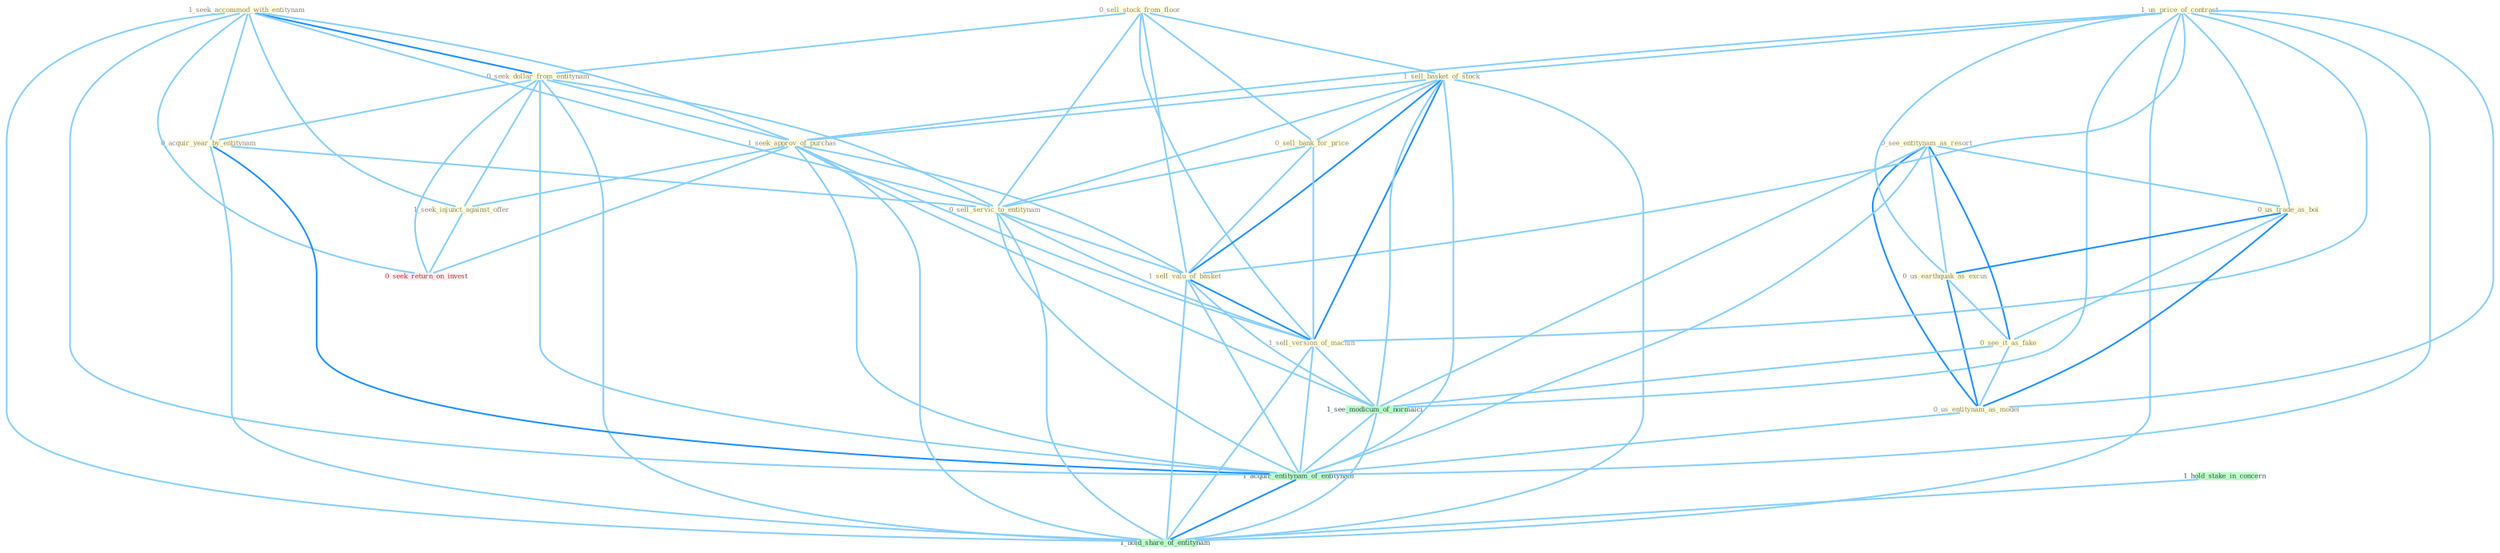 Graph G{ 
    node
    [shape=polygon,style=filled,width=.5,height=.06,color="#BDFCC9",fixedsize=true,fontsize=4,
    fontcolor="#2f4f4f"];
    {node
    [color="#ffffe0", fontcolor="#8b7d6b"] "1_seek_accommod_with_entitynam " "0_see_entitynam_as_resort " "1_us_price_of_contract " "0_sell_stock_from_floor " "1_sell_basket_of_stock " "0_seek_dollar_from_entitynam " "0_sell_bank_for_price " "0_acquir_year_by_entitynam " "1_seek_approv_of_purchas " "0_us_trade_as_boi " "0_sell_servic_to_entitynam " "1_sell_valu_of_basket " "1_seek_injunct_against_offer " "1_sell_version_of_machin " "0_us_earthquak_as_excus " "0_see_it_as_fake " "0_us_entitynam_as_model "}
{node [color="#fff0f5", fontcolor="#b22222"] "0_seek_return_on_invest "}
edge [color="#B0E2FF"];

	"1_seek_accommod_with_entitynam " -- "0_seek_dollar_from_entitynam " [w="2", color="#1e90ff" , len=0.8];
	"1_seek_accommod_with_entitynam " -- "0_acquir_year_by_entitynam " [w="1", color="#87cefa" ];
	"1_seek_accommod_with_entitynam " -- "1_seek_approv_of_purchas " [w="1", color="#87cefa" ];
	"1_seek_accommod_with_entitynam " -- "0_sell_servic_to_entitynam " [w="1", color="#87cefa" ];
	"1_seek_accommod_with_entitynam " -- "1_seek_injunct_against_offer " [w="1", color="#87cefa" ];
	"1_seek_accommod_with_entitynam " -- "0_seek_return_on_invest " [w="1", color="#87cefa" ];
	"1_seek_accommod_with_entitynam " -- "1_acquir_entitynam_of_entitynam " [w="1", color="#87cefa" ];
	"1_seek_accommod_with_entitynam " -- "1_hold_share_of_entitynam " [w="1", color="#87cefa" ];
	"0_see_entitynam_as_resort " -- "0_us_trade_as_boi " [w="1", color="#87cefa" ];
	"0_see_entitynam_as_resort " -- "0_us_earthquak_as_excus " [w="1", color="#87cefa" ];
	"0_see_entitynam_as_resort " -- "0_see_it_as_fake " [w="2", color="#1e90ff" , len=0.8];
	"0_see_entitynam_as_resort " -- "0_us_entitynam_as_model " [w="2", color="#1e90ff" , len=0.8];
	"0_see_entitynam_as_resort " -- "1_see_modicum_of_normalci " [w="1", color="#87cefa" ];
	"0_see_entitynam_as_resort " -- "1_acquir_entitynam_of_entitynam " [w="1", color="#87cefa" ];
	"1_us_price_of_contract " -- "1_sell_basket_of_stock " [w="1", color="#87cefa" ];
	"1_us_price_of_contract " -- "1_seek_approv_of_purchas " [w="1", color="#87cefa" ];
	"1_us_price_of_contract " -- "0_us_trade_as_boi " [w="1", color="#87cefa" ];
	"1_us_price_of_contract " -- "1_sell_valu_of_basket " [w="1", color="#87cefa" ];
	"1_us_price_of_contract " -- "1_sell_version_of_machin " [w="1", color="#87cefa" ];
	"1_us_price_of_contract " -- "0_us_earthquak_as_excus " [w="1", color="#87cefa" ];
	"1_us_price_of_contract " -- "0_us_entitynam_as_model " [w="1", color="#87cefa" ];
	"1_us_price_of_contract " -- "1_see_modicum_of_normalci " [w="1", color="#87cefa" ];
	"1_us_price_of_contract " -- "1_acquir_entitynam_of_entitynam " [w="1", color="#87cefa" ];
	"1_us_price_of_contract " -- "1_hold_share_of_entitynam " [w="1", color="#87cefa" ];
	"0_sell_stock_from_floor " -- "1_sell_basket_of_stock " [w="1", color="#87cefa" ];
	"0_sell_stock_from_floor " -- "0_seek_dollar_from_entitynam " [w="1", color="#87cefa" ];
	"0_sell_stock_from_floor " -- "0_sell_bank_for_price " [w="1", color="#87cefa" ];
	"0_sell_stock_from_floor " -- "0_sell_servic_to_entitynam " [w="1", color="#87cefa" ];
	"0_sell_stock_from_floor " -- "1_sell_valu_of_basket " [w="1", color="#87cefa" ];
	"0_sell_stock_from_floor " -- "1_sell_version_of_machin " [w="1", color="#87cefa" ];
	"1_sell_basket_of_stock " -- "0_sell_bank_for_price " [w="1", color="#87cefa" ];
	"1_sell_basket_of_stock " -- "1_seek_approv_of_purchas " [w="1", color="#87cefa" ];
	"1_sell_basket_of_stock " -- "0_sell_servic_to_entitynam " [w="1", color="#87cefa" ];
	"1_sell_basket_of_stock " -- "1_sell_valu_of_basket " [w="2", color="#1e90ff" , len=0.8];
	"1_sell_basket_of_stock " -- "1_sell_version_of_machin " [w="2", color="#1e90ff" , len=0.8];
	"1_sell_basket_of_stock " -- "1_see_modicum_of_normalci " [w="1", color="#87cefa" ];
	"1_sell_basket_of_stock " -- "1_acquir_entitynam_of_entitynam " [w="1", color="#87cefa" ];
	"1_sell_basket_of_stock " -- "1_hold_share_of_entitynam " [w="1", color="#87cefa" ];
	"0_seek_dollar_from_entitynam " -- "0_acquir_year_by_entitynam " [w="1", color="#87cefa" ];
	"0_seek_dollar_from_entitynam " -- "1_seek_approv_of_purchas " [w="1", color="#87cefa" ];
	"0_seek_dollar_from_entitynam " -- "0_sell_servic_to_entitynam " [w="1", color="#87cefa" ];
	"0_seek_dollar_from_entitynam " -- "1_seek_injunct_against_offer " [w="1", color="#87cefa" ];
	"0_seek_dollar_from_entitynam " -- "0_seek_return_on_invest " [w="1", color="#87cefa" ];
	"0_seek_dollar_from_entitynam " -- "1_acquir_entitynam_of_entitynam " [w="1", color="#87cefa" ];
	"0_seek_dollar_from_entitynam " -- "1_hold_share_of_entitynam " [w="1", color="#87cefa" ];
	"0_sell_bank_for_price " -- "0_sell_servic_to_entitynam " [w="1", color="#87cefa" ];
	"0_sell_bank_for_price " -- "1_sell_valu_of_basket " [w="1", color="#87cefa" ];
	"0_sell_bank_for_price " -- "1_sell_version_of_machin " [w="1", color="#87cefa" ];
	"0_acquir_year_by_entitynam " -- "0_sell_servic_to_entitynam " [w="1", color="#87cefa" ];
	"0_acquir_year_by_entitynam " -- "1_acquir_entitynam_of_entitynam " [w="2", color="#1e90ff" , len=0.8];
	"0_acquir_year_by_entitynam " -- "1_hold_share_of_entitynam " [w="1", color="#87cefa" ];
	"1_seek_approv_of_purchas " -- "1_sell_valu_of_basket " [w="1", color="#87cefa" ];
	"1_seek_approv_of_purchas " -- "1_seek_injunct_against_offer " [w="1", color="#87cefa" ];
	"1_seek_approv_of_purchas " -- "1_sell_version_of_machin " [w="1", color="#87cefa" ];
	"1_seek_approv_of_purchas " -- "0_seek_return_on_invest " [w="1", color="#87cefa" ];
	"1_seek_approv_of_purchas " -- "1_see_modicum_of_normalci " [w="1", color="#87cefa" ];
	"1_seek_approv_of_purchas " -- "1_acquir_entitynam_of_entitynam " [w="1", color="#87cefa" ];
	"1_seek_approv_of_purchas " -- "1_hold_share_of_entitynam " [w="1", color="#87cefa" ];
	"0_us_trade_as_boi " -- "0_us_earthquak_as_excus " [w="2", color="#1e90ff" , len=0.8];
	"0_us_trade_as_boi " -- "0_see_it_as_fake " [w="1", color="#87cefa" ];
	"0_us_trade_as_boi " -- "0_us_entitynam_as_model " [w="2", color="#1e90ff" , len=0.8];
	"0_sell_servic_to_entitynam " -- "1_sell_valu_of_basket " [w="1", color="#87cefa" ];
	"0_sell_servic_to_entitynam " -- "1_sell_version_of_machin " [w="1", color="#87cefa" ];
	"0_sell_servic_to_entitynam " -- "1_acquir_entitynam_of_entitynam " [w="1", color="#87cefa" ];
	"0_sell_servic_to_entitynam " -- "1_hold_share_of_entitynam " [w="1", color="#87cefa" ];
	"1_sell_valu_of_basket " -- "1_sell_version_of_machin " [w="2", color="#1e90ff" , len=0.8];
	"1_sell_valu_of_basket " -- "1_see_modicum_of_normalci " [w="1", color="#87cefa" ];
	"1_sell_valu_of_basket " -- "1_acquir_entitynam_of_entitynam " [w="1", color="#87cefa" ];
	"1_sell_valu_of_basket " -- "1_hold_share_of_entitynam " [w="1", color="#87cefa" ];
	"1_seek_injunct_against_offer " -- "0_seek_return_on_invest " [w="1", color="#87cefa" ];
	"1_sell_version_of_machin " -- "1_see_modicum_of_normalci " [w="1", color="#87cefa" ];
	"1_sell_version_of_machin " -- "1_acquir_entitynam_of_entitynam " [w="1", color="#87cefa" ];
	"1_sell_version_of_machin " -- "1_hold_share_of_entitynam " [w="1", color="#87cefa" ];
	"0_us_earthquak_as_excus " -- "0_see_it_as_fake " [w="1", color="#87cefa" ];
	"0_us_earthquak_as_excus " -- "0_us_entitynam_as_model " [w="2", color="#1e90ff" , len=0.8];
	"0_see_it_as_fake " -- "0_us_entitynam_as_model " [w="1", color="#87cefa" ];
	"0_see_it_as_fake " -- "1_see_modicum_of_normalci " [w="1", color="#87cefa" ];
	"0_us_entitynam_as_model " -- "1_acquir_entitynam_of_entitynam " [w="1", color="#87cefa" ];
	"1_hold_stake_in_concern " -- "1_hold_share_of_entitynam " [w="1", color="#87cefa" ];
	"1_see_modicum_of_normalci " -- "1_acquir_entitynam_of_entitynam " [w="1", color="#87cefa" ];
	"1_see_modicum_of_normalci " -- "1_hold_share_of_entitynam " [w="1", color="#87cefa" ];
	"1_acquir_entitynam_of_entitynam " -- "1_hold_share_of_entitynam " [w="2", color="#1e90ff" , len=0.8];
}